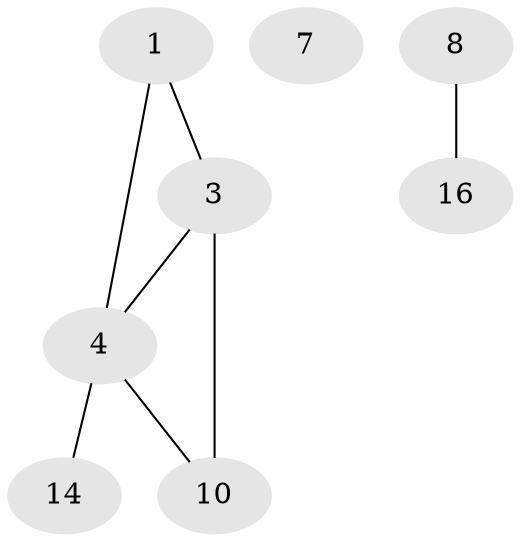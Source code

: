 // Generated by graph-tools (version 1.1) at 2025/46/02/15/25 05:46:28]
// undirected, 8 vertices, 7 edges
graph export_dot {
graph [start="1"]
  node [color=gray90,style=filled];
  1 [super="+2+6+20"];
  3 [super="+5+15"];
  4 [super="+11"];
  7 [super="+6+9+18"];
  8 [super="+2+13"];
  10 [super="+17"];
  14 [super="+18+19"];
  16 [super="+12+13"];
  1 -- 3;
  1 -- 4;
  3 -- 4;
  3 -- 10;
  4 -- 10;
  4 -- 14;
  8 -- 16;
}
